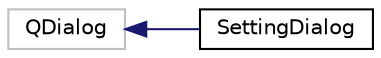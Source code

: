 digraph "Graphical Class Hierarchy"
{
  edge [fontname="Helvetica",fontsize="10",labelfontname="Helvetica",labelfontsize="10"];
  node [fontname="Helvetica",fontsize="10",shape=record];
  rankdir="LR";
  Node61 [label="QDialog",height=0.2,width=0.4,color="grey75", fillcolor="white", style="filled"];
  Node61 -> Node0 [dir="back",color="midnightblue",fontsize="10",style="solid",fontname="Helvetica"];
  Node0 [label="SettingDialog",height=0.2,width=0.4,color="black", fillcolor="white", style="filled",URL="$class_setting_dialog.html"];
}
